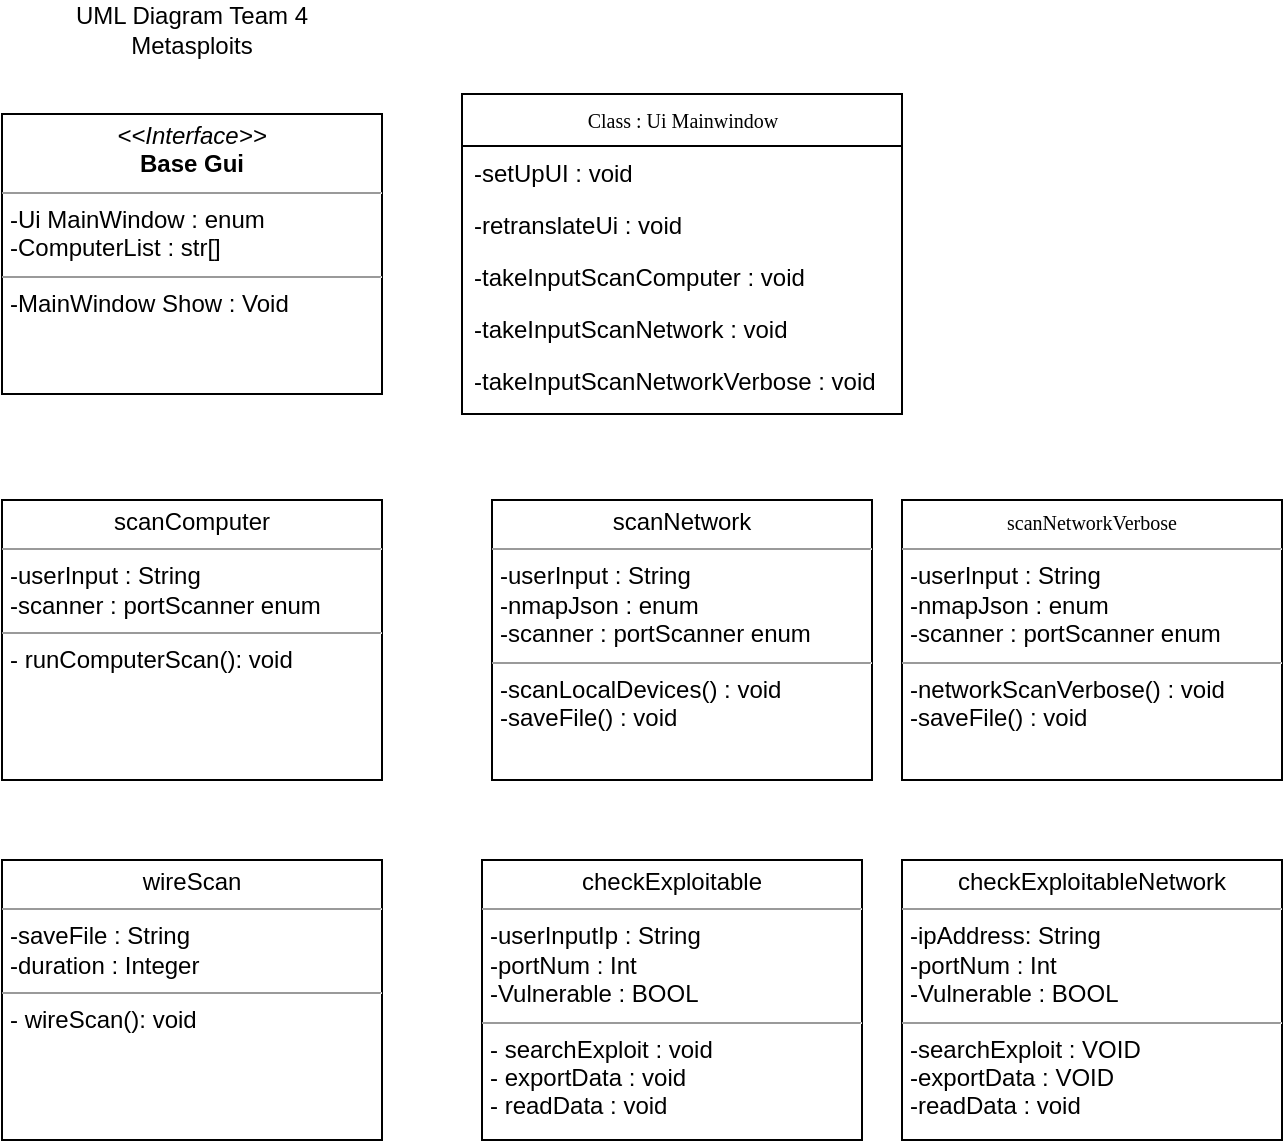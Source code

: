 <mxfile version="17.0.0" type="github">
  <diagram name="Page-1" id="c4acf3e9-155e-7222-9cf6-157b1a14988f">
    <mxGraphModel dx="1385" dy="630" grid="1" gridSize="10" guides="1" tooltips="1" connect="1" arrows="1" fold="1" page="1" pageScale="1" pageWidth="850" pageHeight="1100" background="none" math="0" shadow="0">
      <root>
        <mxCell id="0" />
        <mxCell id="1" parent="0" />
        <mxCell id="17acba5748e5396b-20" value="Class : Ui Mainwindow" style="swimlane;html=1;fontStyle=0;childLayout=stackLayout;horizontal=1;startSize=26;fillColor=none;horizontalStack=0;resizeParent=1;resizeLast=0;collapsible=1;marginBottom=0;swimlaneFillColor=#ffffff;rounded=0;shadow=0;comic=0;labelBackgroundColor=none;strokeWidth=1;fontFamily=Verdana;fontSize=10;align=center;" parent="1" vertex="1">
          <mxGeometry x="290" y="77" width="220" height="160" as="geometry" />
        </mxCell>
        <mxCell id="17acba5748e5396b-21" value="-setUpUI : void" style="text;html=1;strokeColor=none;fillColor=none;align=left;verticalAlign=top;spacingLeft=4;spacingRight=4;whiteSpace=wrap;overflow=hidden;rotatable=0;points=[[0,0.5],[1,0.5]];portConstraint=eastwest;" parent="17acba5748e5396b-20" vertex="1">
          <mxGeometry y="26" width="220" height="26" as="geometry" />
        </mxCell>
        <mxCell id="17acba5748e5396b-24" value="-retranslateUi : void" style="text;html=1;strokeColor=none;fillColor=none;align=left;verticalAlign=top;spacingLeft=4;spacingRight=4;whiteSpace=wrap;overflow=hidden;rotatable=0;points=[[0,0.5],[1,0.5]];portConstraint=eastwest;" parent="17acba5748e5396b-20" vertex="1">
          <mxGeometry y="52" width="220" height="26" as="geometry" />
        </mxCell>
        <mxCell id="17acba5748e5396b-26" value="-takeInputScanComputer : void" style="text;html=1;strokeColor=none;fillColor=none;align=left;verticalAlign=top;spacingLeft=4;spacingRight=4;whiteSpace=wrap;overflow=hidden;rotatable=0;points=[[0,0.5],[1,0.5]];portConstraint=eastwest;" parent="17acba5748e5396b-20" vertex="1">
          <mxGeometry y="78" width="220" height="26" as="geometry" />
        </mxCell>
        <mxCell id="BcPuqNsrjy1VhE4Z7-ep-2" value="-takeInputScanNetwork : void" style="text;html=1;strokeColor=none;fillColor=none;align=left;verticalAlign=top;spacingLeft=4;spacingRight=4;whiteSpace=wrap;overflow=hidden;rotatable=0;points=[[0,0.5],[1,0.5]];portConstraint=eastwest;" vertex="1" parent="17acba5748e5396b-20">
          <mxGeometry y="104" width="220" height="26" as="geometry" />
        </mxCell>
        <mxCell id="BcPuqNsrjy1VhE4Z7-ep-3" value="-takeInputScanNetworkVerbose : void" style="text;html=1;strokeColor=none;fillColor=none;align=left;verticalAlign=top;spacingLeft=4;spacingRight=4;whiteSpace=wrap;overflow=hidden;rotatable=0;points=[[0,0.5],[1,0.5]];portConstraint=eastwest;" vertex="1" parent="17acba5748e5396b-20">
          <mxGeometry y="130" width="220" height="26" as="geometry" />
        </mxCell>
        <mxCell id="5d2195bd80daf111-15" value="&lt;p style=&quot;margin: 0px ; margin-top: 4px ; text-align: center&quot;&gt;scanNetwork&lt;/p&gt;&lt;hr size=&quot;1&quot;&gt;&lt;p style=&quot;margin: 0px ; margin-left: 4px&quot;&gt;-userInput : String&lt;br&gt;&lt;/p&gt;&lt;p style=&quot;margin: 0px ; margin-left: 4px&quot;&gt;-nmapJson : enum&lt;/p&gt;&lt;p style=&quot;margin: 0px ; margin-left: 4px&quot;&gt;-scanner : portScanner enum&lt;br&gt;&lt;/p&gt;&lt;hr size=&quot;1&quot;&gt;&lt;p style=&quot;margin: 0px ; margin-left: 4px&quot;&gt;-scanLocalDevices() : void&lt;/p&gt;&lt;p style=&quot;margin: 0px ; margin-left: 4px&quot;&gt;-saveFile() : void&lt;/p&gt;" style="verticalAlign=top;align=left;overflow=fill;fontSize=12;fontFamily=Helvetica;html=1;rounded=0;shadow=0;comic=0;labelBackgroundColor=none;strokeWidth=1" parent="1" vertex="1">
          <mxGeometry x="305" y="280" width="190" height="140" as="geometry" />
        </mxCell>
        <mxCell id="5d2195bd80daf111-18" value="&lt;p style=&quot;margin: 0px ; margin-top: 4px ; text-align: center&quot;&gt;&lt;i&gt;&amp;lt;&amp;lt;Interface&amp;gt;&amp;gt;&lt;/i&gt;&lt;br&gt;&lt;b&gt;Base Gui&lt;/b&gt;&lt;/p&gt;&lt;hr size=&quot;1&quot;&gt;&lt;p style=&quot;margin: 0px ; margin-left: 4px&quot;&gt;-Ui MainWindow : enum&lt;/p&gt;&lt;p style=&quot;margin: 0px ; margin-left: 4px&quot;&gt;-ComputerList : str[]&lt;/p&gt;&lt;hr size=&quot;1&quot;&gt;&lt;p style=&quot;margin: 0px ; margin-left: 4px&quot;&gt;-MainWindow Show : Void&lt;/p&gt;" style="verticalAlign=top;align=left;overflow=fill;fontSize=12;fontFamily=Helvetica;html=1;rounded=0;shadow=0;comic=0;labelBackgroundColor=none;strokeWidth=1" parent="1" vertex="1">
          <mxGeometry x="60" y="87" width="190" height="140" as="geometry" />
        </mxCell>
        <mxCell id="5d2195bd80daf111-19" value="&lt;p style=&quot;margin: 0px ; margin-top: 4px ; text-align: center&quot;&gt;scanComputer&lt;/p&gt;&lt;hr size=&quot;1&quot;&gt;&lt;p style=&quot;margin: 0px ; margin-left: 4px&quot;&gt;-userInput : String&lt;br&gt;&lt;/p&gt;&lt;p style=&quot;margin: 0px ; margin-left: 4px&quot;&gt;-scanner : portScanner enum&lt;/p&gt;&lt;hr size=&quot;1&quot;&gt;&lt;p style=&quot;margin: 0px ; margin-left: 4px&quot;&gt;- runComputerScan(): void&lt;br&gt;&lt;/p&gt;" style="verticalAlign=top;align=left;overflow=fill;fontSize=12;fontFamily=Helvetica;html=1;rounded=0;shadow=0;comic=0;labelBackgroundColor=none;strokeWidth=1" parent="1" vertex="1">
          <mxGeometry x="60" y="280" width="190" height="140" as="geometry" />
        </mxCell>
        <mxCell id="BcPuqNsrjy1VhE4Z7-ep-1" value="UML Diagram Team 4 Metasploits" style="text;html=1;strokeColor=none;fillColor=none;align=center;verticalAlign=middle;whiteSpace=wrap;rounded=0;" vertex="1" parent="1">
          <mxGeometry x="65" y="30" width="180" height="30" as="geometry" />
        </mxCell>
        <mxCell id="BcPuqNsrjy1VhE4Z7-ep-6" value="&lt;p style=&quot;margin: 0px ; margin-top: 4px ; text-align: center&quot;&gt;&lt;span style=&quot;font-family: &amp;#34;verdana&amp;#34; ; font-size: 10px&quot;&gt;scanNetworkVerbose&lt;/span&gt;&lt;br&gt;&lt;/p&gt;&lt;hr size=&quot;1&quot;&gt;&lt;p style=&quot;margin: 0px ; margin-left: 4px&quot;&gt;-userInput : String&lt;br&gt;&lt;/p&gt;&lt;p style=&quot;margin: 0px ; margin-left: 4px&quot;&gt;-nmapJson : enum&lt;/p&gt;&lt;p style=&quot;margin: 0px ; margin-left: 4px&quot;&gt;-scanner : portScanner enum&lt;br&gt;&lt;/p&gt;&lt;hr size=&quot;1&quot;&gt;&lt;p style=&quot;margin: 0px ; margin-left: 4px&quot;&gt;-networkScanVerbose() : void&lt;/p&gt;&lt;p style=&quot;margin: 0px ; margin-left: 4px&quot;&gt;-saveFile() : void&lt;/p&gt;" style="verticalAlign=top;align=left;overflow=fill;fontSize=12;fontFamily=Helvetica;html=1;rounded=0;shadow=0;comic=0;labelBackgroundColor=none;strokeWidth=1" vertex="1" parent="1">
          <mxGeometry x="510" y="280" width="190" height="140" as="geometry" />
        </mxCell>
        <mxCell id="BcPuqNsrjy1VhE4Z7-ep-7" value="&lt;p style=&quot;margin: 0px ; margin-top: 4px ; text-align: center&quot;&gt;wireScan&lt;/p&gt;&lt;hr size=&quot;1&quot;&gt;&lt;p style=&quot;margin: 0px ; margin-left: 4px&quot;&gt;-saveFile : String&lt;br&gt;&lt;/p&gt;&lt;p style=&quot;margin: 0px ; margin-left: 4px&quot;&gt;-duration : Integer&lt;/p&gt;&lt;hr size=&quot;1&quot;&gt;&lt;p style=&quot;margin: 0px ; margin-left: 4px&quot;&gt;- wireScan(): void&lt;br&gt;&lt;/p&gt;" style="verticalAlign=top;align=left;overflow=fill;fontSize=12;fontFamily=Helvetica;html=1;rounded=0;shadow=0;comic=0;labelBackgroundColor=none;strokeWidth=1" vertex="1" parent="1">
          <mxGeometry x="60" y="460" width="190" height="140" as="geometry" />
        </mxCell>
        <mxCell id="BcPuqNsrjy1VhE4Z7-ep-8" value="&lt;p style=&quot;margin: 0px ; margin-top: 4px ; text-align: center&quot;&gt;checkExploitable&lt;/p&gt;&lt;hr size=&quot;1&quot;&gt;&lt;p style=&quot;margin: 0px ; margin-left: 4px&quot;&gt;-userInputIp : String&lt;/p&gt;&lt;p style=&quot;margin: 0px ; margin-left: 4px&quot;&gt;-portNum : Int&lt;/p&gt;&lt;p style=&quot;margin: 0px ; margin-left: 4px&quot;&gt;-Vulnerable : BOOL&lt;/p&gt;&lt;hr size=&quot;1&quot;&gt;&lt;p style=&quot;margin: 0px ; margin-left: 4px&quot;&gt;- searchExploit : void&lt;/p&gt;&lt;p style=&quot;margin: 0px ; margin-left: 4px&quot;&gt;- exportData : void&lt;/p&gt;&lt;p style=&quot;margin: 0px ; margin-left: 4px&quot;&gt;- readData : void&lt;/p&gt;" style="verticalAlign=top;align=left;overflow=fill;fontSize=12;fontFamily=Helvetica;html=1;rounded=0;shadow=0;comic=0;labelBackgroundColor=none;strokeWidth=1" vertex="1" parent="1">
          <mxGeometry x="300" y="460" width="190" height="140" as="geometry" />
        </mxCell>
        <mxCell id="BcPuqNsrjy1VhE4Z7-ep-9" value="&lt;p style=&quot;margin: 0px ; margin-top: 4px ; text-align: center&quot;&gt;checkExploitableNetwork&lt;/p&gt;&lt;hr size=&quot;1&quot;&gt;&lt;p style=&quot;margin: 0px ; margin-left: 4px&quot;&gt;-ipAddress: String&lt;br&gt;&lt;/p&gt;&lt;p style=&quot;margin: 0px ; margin-left: 4px&quot;&gt;-portNum : Int&lt;/p&gt;&lt;p style=&quot;margin: 0px ; margin-left: 4px&quot;&gt;-Vulnerable : BOOL&lt;/p&gt;&lt;hr size=&quot;1&quot;&gt;&lt;p style=&quot;margin: 0px ; margin-left: 4px&quot;&gt;-searchExploit : VOID&lt;/p&gt;&lt;p style=&quot;margin: 0px ; margin-left: 4px&quot;&gt;-exportData : VOID&lt;/p&gt;&lt;p style=&quot;margin: 0px ; margin-left: 4px&quot;&gt;-readData : void&lt;/p&gt;" style="verticalAlign=top;align=left;overflow=fill;fontSize=12;fontFamily=Helvetica;html=1;rounded=0;shadow=0;comic=0;labelBackgroundColor=none;strokeWidth=1" vertex="1" parent="1">
          <mxGeometry x="510" y="460" width="190" height="140" as="geometry" />
        </mxCell>
      </root>
    </mxGraphModel>
  </diagram>
</mxfile>
